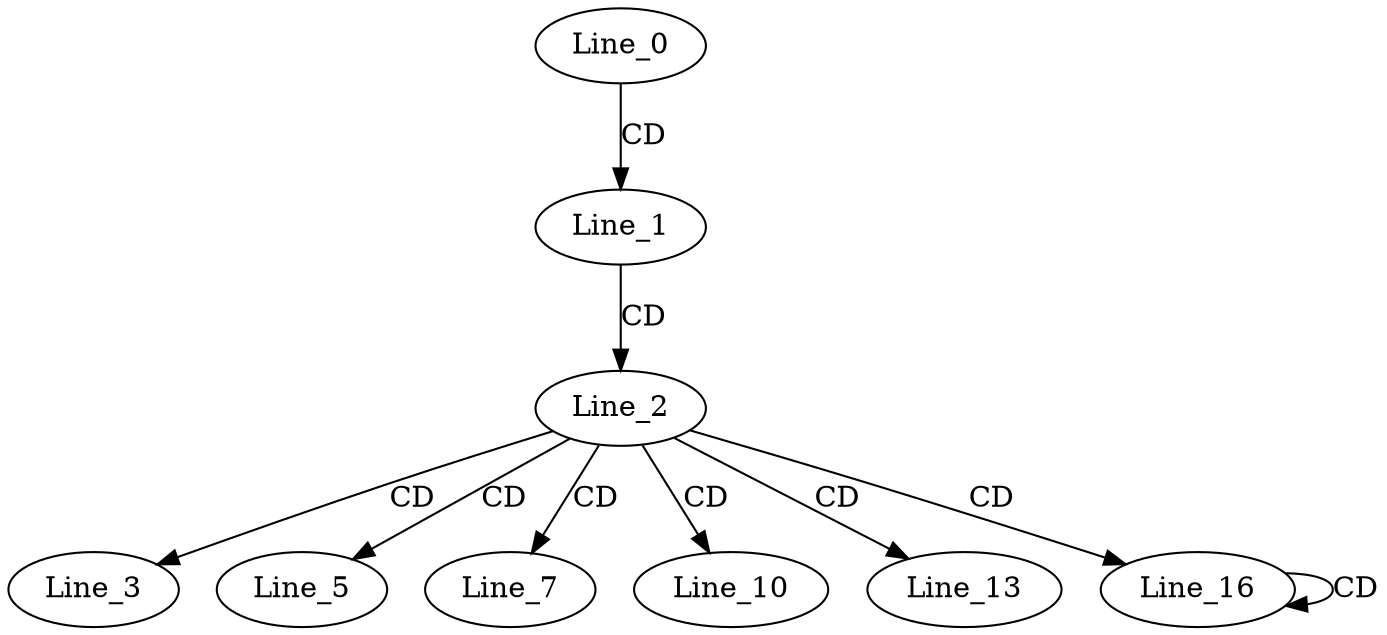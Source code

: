 digraph G {
  Line_0;
  Line_1;
  Line_2;
  Line_3;
  Line_3;
  Line_5;
  Line_5;
  Line_5;
  Line_7;
  Line_7;
  Line_7;
  Line_10;
  Line_10;
  Line_10;
  Line_13;
  Line_13;
  Line_13;
  Line_16;
  Line_16;
  Line_16;
  Line_0 -> Line_1 [ label="CD" ];
  Line_1 -> Line_2 [ label="CD" ];
  Line_2 -> Line_3 [ label="CD" ];
  Line_2 -> Line_5 [ label="CD" ];
  Line_2 -> Line_7 [ label="CD" ];
  Line_2 -> Line_10 [ label="CD" ];
  Line_2 -> Line_13 [ label="CD" ];
  Line_2 -> Line_16 [ label="CD" ];
  Line_16 -> Line_16 [ label="CD" ];
}
